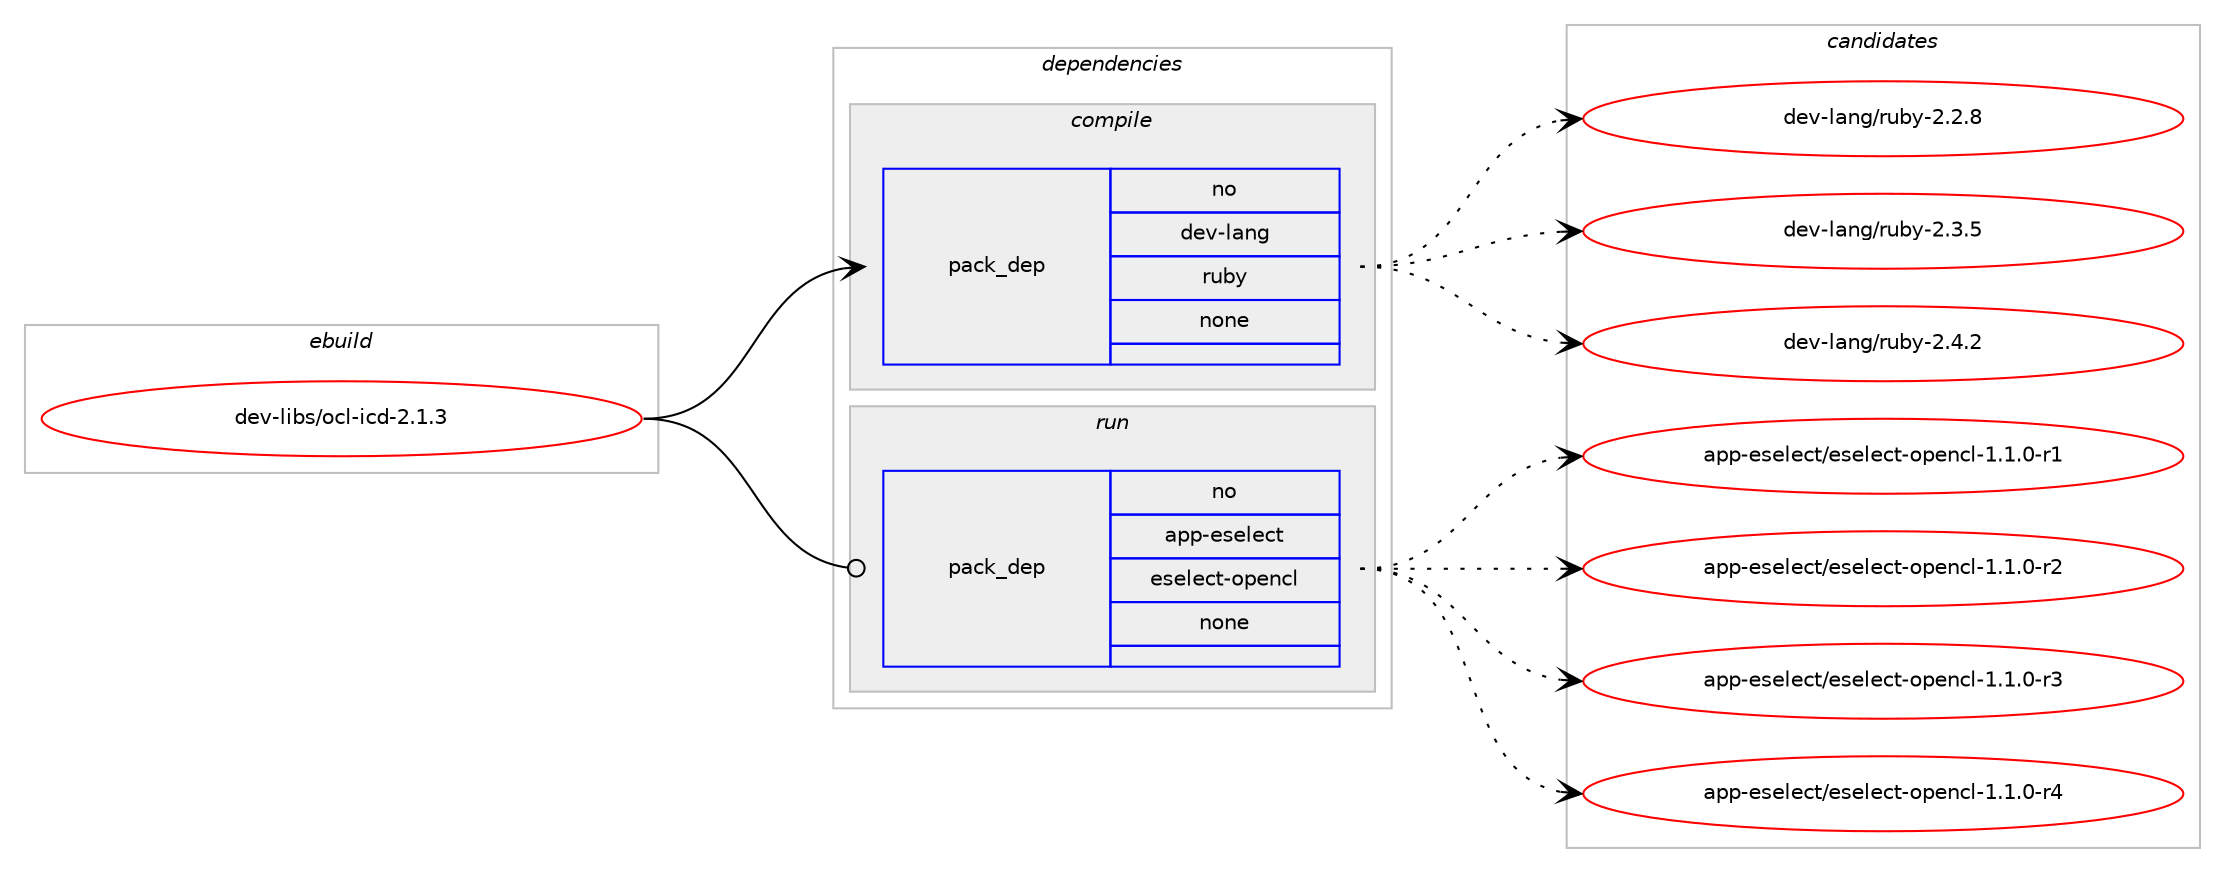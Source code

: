 digraph prolog {

# *************
# Graph options
# *************

newrank=true;
concentrate=true;
compound=true;
graph [rankdir=LR,fontname=Helvetica,fontsize=10,ranksep=1.5];#, ranksep=2.5, nodesep=0.2];
edge  [arrowhead=vee];
node  [fontname=Helvetica,fontsize=10];

# **********
# The ebuild
# **********

subgraph cluster_leftcol {
color=gray;
rank=same;
label=<<i>ebuild</i>>;
id [label="dev-libs/ocl-icd-2.1.3", color=red, width=4, href="../dev-libs/ocl-icd-2.1.3.svg"];
}

# ****************
# The dependencies
# ****************

subgraph cluster_midcol {
color=gray;
label=<<i>dependencies</i>>;
subgraph cluster_compile {
fillcolor="#eeeeee";
style=filled;
label=<<i>compile</i>>;
subgraph pack89234 {
dependency118360 [label=<<TABLE BORDER="0" CELLBORDER="1" CELLSPACING="0" CELLPADDING="4" WIDTH="220"><TR><TD ROWSPAN="6" CELLPADDING="30">pack_dep</TD></TR><TR><TD WIDTH="110">no</TD></TR><TR><TD>dev-lang</TD></TR><TR><TD>ruby</TD></TR><TR><TD>none</TD></TR><TR><TD></TD></TR></TABLE>>, shape=none, color=blue];
}
id:e -> dependency118360:w [weight=20,style="solid",arrowhead="vee"];
}
subgraph cluster_compileandrun {
fillcolor="#eeeeee";
style=filled;
label=<<i>compile and run</i>>;
}
subgraph cluster_run {
fillcolor="#eeeeee";
style=filled;
label=<<i>run</i>>;
subgraph pack89235 {
dependency118361 [label=<<TABLE BORDER="0" CELLBORDER="1" CELLSPACING="0" CELLPADDING="4" WIDTH="220"><TR><TD ROWSPAN="6" CELLPADDING="30">pack_dep</TD></TR><TR><TD WIDTH="110">no</TD></TR><TR><TD>app-eselect</TD></TR><TR><TD>eselect-opencl</TD></TR><TR><TD>none</TD></TR><TR><TD></TD></TR></TABLE>>, shape=none, color=blue];
}
id:e -> dependency118361:w [weight=20,style="solid",arrowhead="odot"];
}
}

# **************
# The candidates
# **************

subgraph cluster_choices {
rank=same;
color=gray;
label=<<i>candidates</i>>;

subgraph choice89234 {
color=black;
nodesep=1;
choice10010111845108971101034711411798121455046504656 [label="dev-lang/ruby-2.2.8", color=red, width=4,href="../dev-lang/ruby-2.2.8.svg"];
choice10010111845108971101034711411798121455046514653 [label="dev-lang/ruby-2.3.5", color=red, width=4,href="../dev-lang/ruby-2.3.5.svg"];
choice10010111845108971101034711411798121455046524650 [label="dev-lang/ruby-2.4.2", color=red, width=4,href="../dev-lang/ruby-2.4.2.svg"];
dependency118360:e -> choice10010111845108971101034711411798121455046504656:w [style=dotted,weight="100"];
dependency118360:e -> choice10010111845108971101034711411798121455046514653:w [style=dotted,weight="100"];
dependency118360:e -> choice10010111845108971101034711411798121455046524650:w [style=dotted,weight="100"];
}
subgraph choice89235 {
color=black;
nodesep=1;
choice971121124510111510110810199116471011151011081019911645111112101110991084549464946484511449 [label="app-eselect/eselect-opencl-1.1.0-r1", color=red, width=4,href="../app-eselect/eselect-opencl-1.1.0-r1.svg"];
choice971121124510111510110810199116471011151011081019911645111112101110991084549464946484511450 [label="app-eselect/eselect-opencl-1.1.0-r2", color=red, width=4,href="../app-eselect/eselect-opencl-1.1.0-r2.svg"];
choice971121124510111510110810199116471011151011081019911645111112101110991084549464946484511451 [label="app-eselect/eselect-opencl-1.1.0-r3", color=red, width=4,href="../app-eselect/eselect-opencl-1.1.0-r3.svg"];
choice971121124510111510110810199116471011151011081019911645111112101110991084549464946484511452 [label="app-eselect/eselect-opencl-1.1.0-r4", color=red, width=4,href="../app-eselect/eselect-opencl-1.1.0-r4.svg"];
dependency118361:e -> choice971121124510111510110810199116471011151011081019911645111112101110991084549464946484511449:w [style=dotted,weight="100"];
dependency118361:e -> choice971121124510111510110810199116471011151011081019911645111112101110991084549464946484511450:w [style=dotted,weight="100"];
dependency118361:e -> choice971121124510111510110810199116471011151011081019911645111112101110991084549464946484511451:w [style=dotted,weight="100"];
dependency118361:e -> choice971121124510111510110810199116471011151011081019911645111112101110991084549464946484511452:w [style=dotted,weight="100"];
}
}

}
